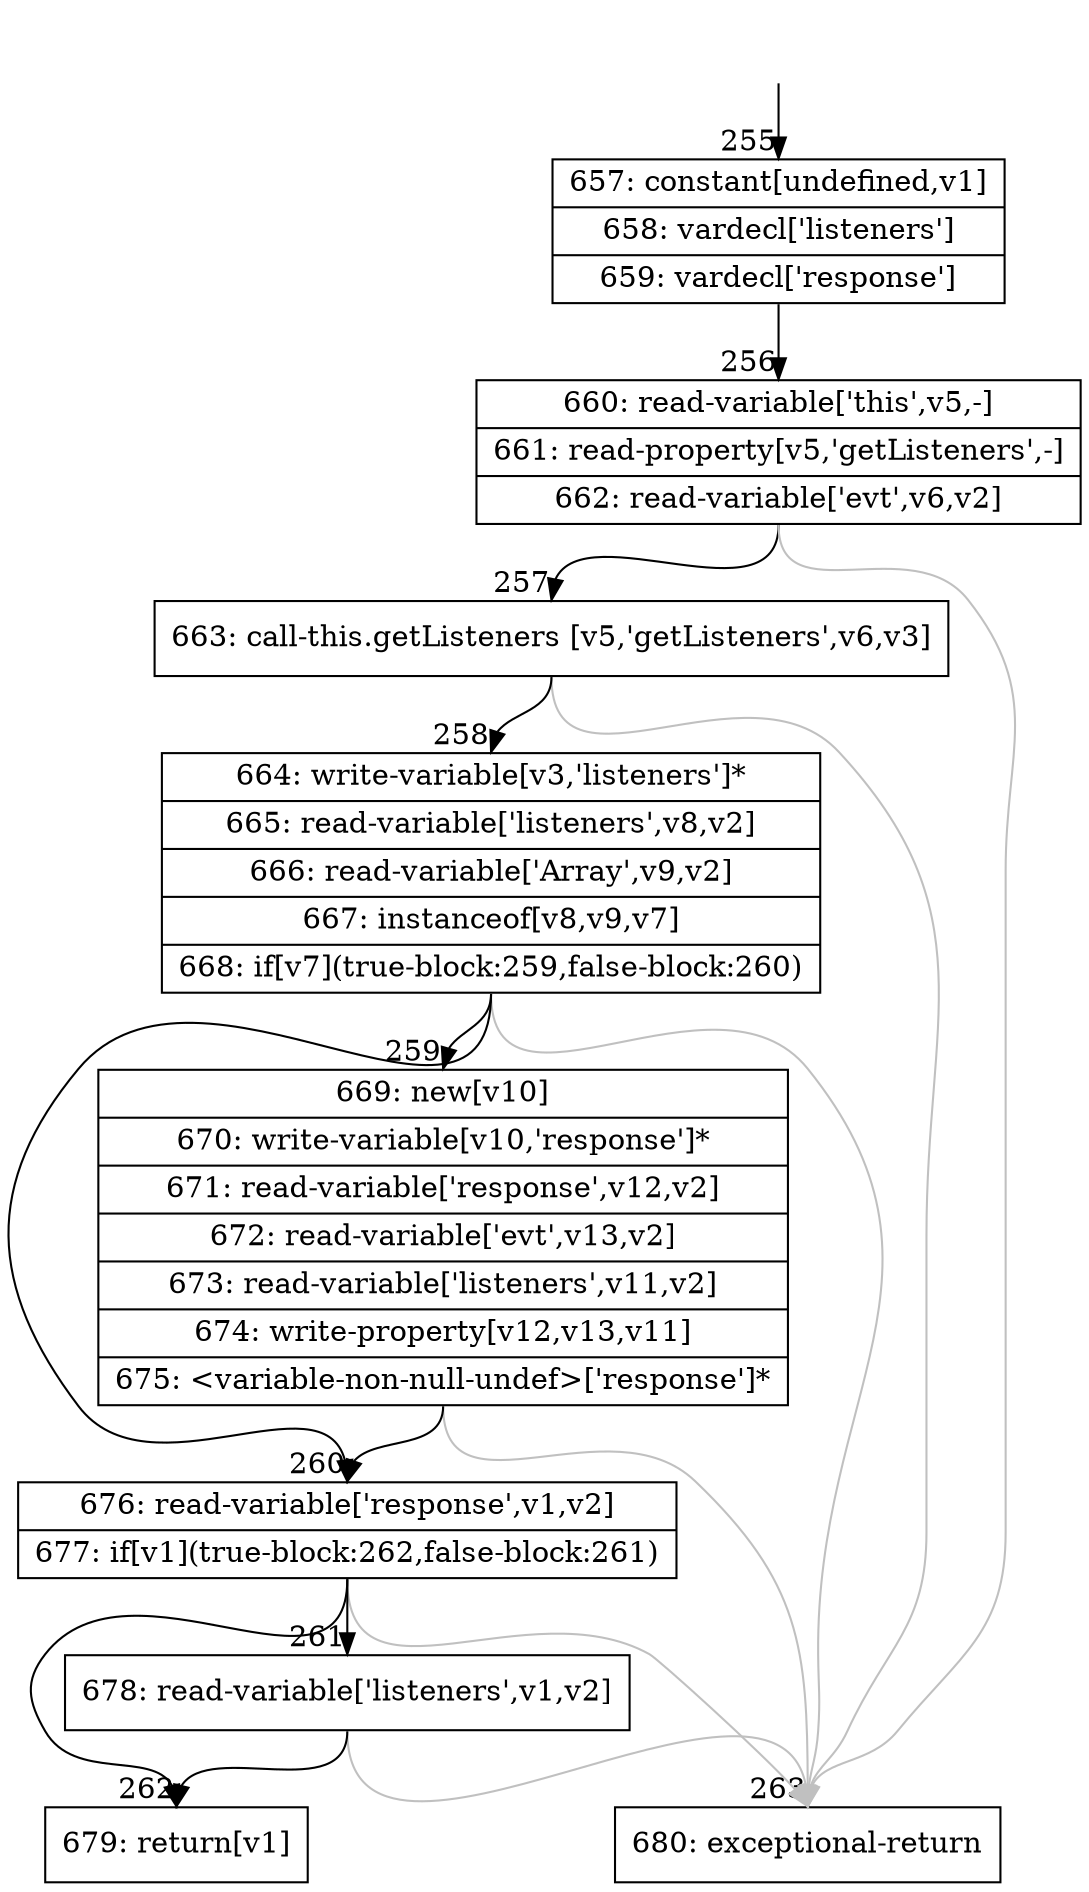 digraph {
rankdir="TD"
BB_entry28[shape=none,label=""];
BB_entry28 -> BB255 [tailport=s, headport=n, headlabel="    255"]
BB255 [shape=record label="{657: constant[undefined,v1]|658: vardecl['listeners']|659: vardecl['response']}" ] 
BB255 -> BB256 [tailport=s, headport=n, headlabel="      256"]
BB256 [shape=record label="{660: read-variable['this',v5,-]|661: read-property[v5,'getListeners',-]|662: read-variable['evt',v6,v2]}" ] 
BB256 -> BB257 [tailport=s, headport=n, headlabel="      257"]
BB256 -> BB263 [tailport=s, headport=n, color=gray, headlabel="      263"]
BB257 [shape=record label="{663: call-this.getListeners [v5,'getListeners',v6,v3]}" ] 
BB257 -> BB258 [tailport=s, headport=n, headlabel="      258"]
BB257 -> BB263 [tailport=s, headport=n, color=gray]
BB258 [shape=record label="{664: write-variable[v3,'listeners']*|665: read-variable['listeners',v8,v2]|666: read-variable['Array',v9,v2]|667: instanceof[v8,v9,v7]|668: if[v7](true-block:259,false-block:260)}" ] 
BB258 -> BB259 [tailport=s, headport=n, headlabel="      259"]
BB258 -> BB260 [tailport=s, headport=n, headlabel="      260"]
BB258 -> BB263 [tailport=s, headport=n, color=gray]
BB259 [shape=record label="{669: new[v10]|670: write-variable[v10,'response']*|671: read-variable['response',v12,v2]|672: read-variable['evt',v13,v2]|673: read-variable['listeners',v11,v2]|674: write-property[v12,v13,v11]|675: \<variable-non-null-undef\>['response']*}" ] 
BB259 -> BB260 [tailport=s, headport=n]
BB259 -> BB263 [tailport=s, headport=n, color=gray]
BB260 [shape=record label="{676: read-variable['response',v1,v2]|677: if[v1](true-block:262,false-block:261)}" ] 
BB260 -> BB262 [tailport=s, headport=n, headlabel="      262"]
BB260 -> BB261 [tailport=s, headport=n, headlabel="      261"]
BB260 -> BB263 [tailport=s, headport=n, color=gray]
BB261 [shape=record label="{678: read-variable['listeners',v1,v2]}" ] 
BB261 -> BB262 [tailport=s, headport=n]
BB261 -> BB263 [tailport=s, headport=n, color=gray]
BB262 [shape=record label="{679: return[v1]}" ] 
BB263 [shape=record label="{680: exceptional-return}" ] 
//#$~ 350
}
